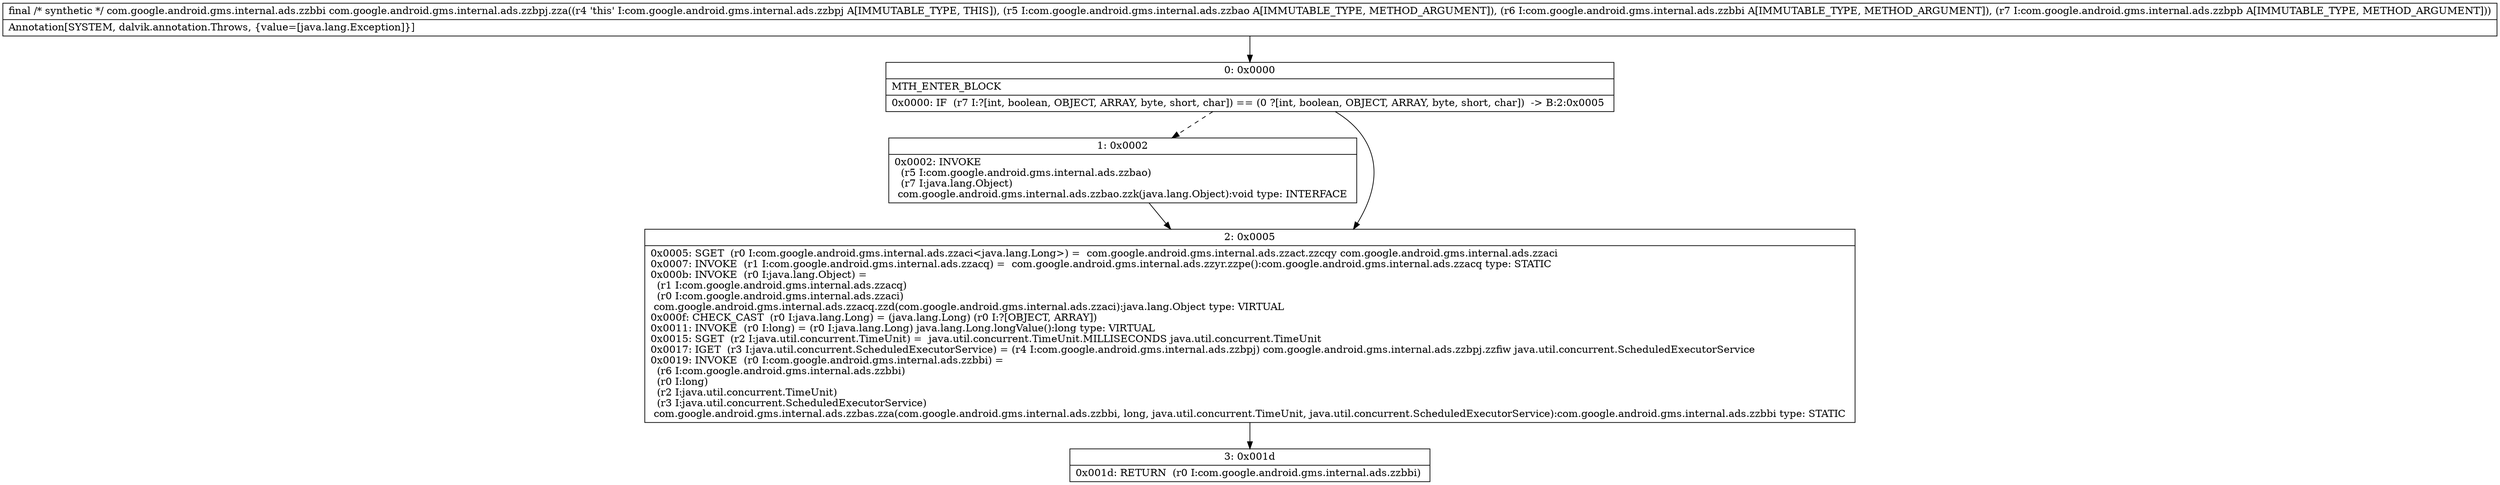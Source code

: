 digraph "CFG forcom.google.android.gms.internal.ads.zzbpj.zza(Lcom\/google\/android\/gms\/internal\/ads\/zzbao;Lcom\/google\/android\/gms\/internal\/ads\/zzbbi;Lcom\/google\/android\/gms\/internal\/ads\/zzbpb;)Lcom\/google\/android\/gms\/internal\/ads\/zzbbi;" {
Node_0 [shape=record,label="{0\:\ 0x0000|MTH_ENTER_BLOCK\l|0x0000: IF  (r7 I:?[int, boolean, OBJECT, ARRAY, byte, short, char]) == (0 ?[int, boolean, OBJECT, ARRAY, byte, short, char])  \-\> B:2:0x0005 \l}"];
Node_1 [shape=record,label="{1\:\ 0x0002|0x0002: INVOKE  \l  (r5 I:com.google.android.gms.internal.ads.zzbao)\l  (r7 I:java.lang.Object)\l com.google.android.gms.internal.ads.zzbao.zzk(java.lang.Object):void type: INTERFACE \l}"];
Node_2 [shape=record,label="{2\:\ 0x0005|0x0005: SGET  (r0 I:com.google.android.gms.internal.ads.zzaci\<java.lang.Long\>) =  com.google.android.gms.internal.ads.zzact.zzcqy com.google.android.gms.internal.ads.zzaci \l0x0007: INVOKE  (r1 I:com.google.android.gms.internal.ads.zzacq) =  com.google.android.gms.internal.ads.zzyr.zzpe():com.google.android.gms.internal.ads.zzacq type: STATIC \l0x000b: INVOKE  (r0 I:java.lang.Object) = \l  (r1 I:com.google.android.gms.internal.ads.zzacq)\l  (r0 I:com.google.android.gms.internal.ads.zzaci)\l com.google.android.gms.internal.ads.zzacq.zzd(com.google.android.gms.internal.ads.zzaci):java.lang.Object type: VIRTUAL \l0x000f: CHECK_CAST  (r0 I:java.lang.Long) = (java.lang.Long) (r0 I:?[OBJECT, ARRAY]) \l0x0011: INVOKE  (r0 I:long) = (r0 I:java.lang.Long) java.lang.Long.longValue():long type: VIRTUAL \l0x0015: SGET  (r2 I:java.util.concurrent.TimeUnit) =  java.util.concurrent.TimeUnit.MILLISECONDS java.util.concurrent.TimeUnit \l0x0017: IGET  (r3 I:java.util.concurrent.ScheduledExecutorService) = (r4 I:com.google.android.gms.internal.ads.zzbpj) com.google.android.gms.internal.ads.zzbpj.zzfiw java.util.concurrent.ScheduledExecutorService \l0x0019: INVOKE  (r0 I:com.google.android.gms.internal.ads.zzbbi) = \l  (r6 I:com.google.android.gms.internal.ads.zzbbi)\l  (r0 I:long)\l  (r2 I:java.util.concurrent.TimeUnit)\l  (r3 I:java.util.concurrent.ScheduledExecutorService)\l com.google.android.gms.internal.ads.zzbas.zza(com.google.android.gms.internal.ads.zzbbi, long, java.util.concurrent.TimeUnit, java.util.concurrent.ScheduledExecutorService):com.google.android.gms.internal.ads.zzbbi type: STATIC \l}"];
Node_3 [shape=record,label="{3\:\ 0x001d|0x001d: RETURN  (r0 I:com.google.android.gms.internal.ads.zzbbi) \l}"];
MethodNode[shape=record,label="{final \/* synthetic *\/ com.google.android.gms.internal.ads.zzbbi com.google.android.gms.internal.ads.zzbpj.zza((r4 'this' I:com.google.android.gms.internal.ads.zzbpj A[IMMUTABLE_TYPE, THIS]), (r5 I:com.google.android.gms.internal.ads.zzbao A[IMMUTABLE_TYPE, METHOD_ARGUMENT]), (r6 I:com.google.android.gms.internal.ads.zzbbi A[IMMUTABLE_TYPE, METHOD_ARGUMENT]), (r7 I:com.google.android.gms.internal.ads.zzbpb A[IMMUTABLE_TYPE, METHOD_ARGUMENT]))  | Annotation[SYSTEM, dalvik.annotation.Throws, \{value=[java.lang.Exception]\}]\l}"];
MethodNode -> Node_0;
Node_0 -> Node_1[style=dashed];
Node_0 -> Node_2;
Node_1 -> Node_2;
Node_2 -> Node_3;
}

